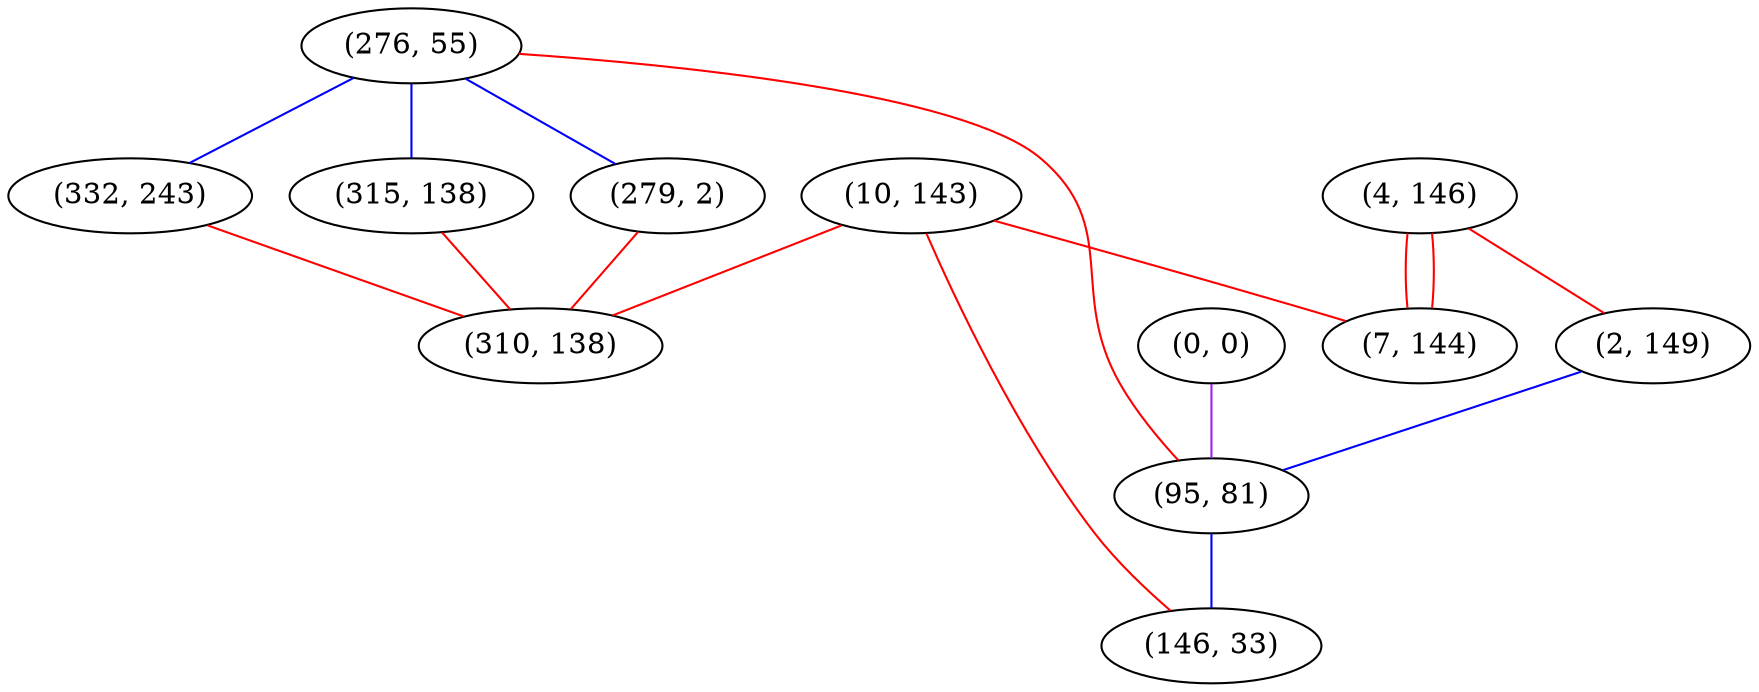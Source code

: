 graph "" {
"(276, 55)";
"(0, 0)";
"(4, 146)";
"(2, 149)";
"(332, 243)";
"(95, 81)";
"(10, 143)";
"(315, 138)";
"(7, 144)";
"(279, 2)";
"(310, 138)";
"(146, 33)";
"(276, 55)" -- "(315, 138)"  [color=blue, key=0, weight=3];
"(276, 55)" -- "(332, 243)"  [color=blue, key=0, weight=3];
"(276, 55)" -- "(279, 2)"  [color=blue, key=0, weight=3];
"(276, 55)" -- "(95, 81)"  [color=red, key=0, weight=1];
"(0, 0)" -- "(95, 81)"  [color=purple, key=0, weight=4];
"(4, 146)" -- "(2, 149)"  [color=red, key=0, weight=1];
"(4, 146)" -- "(7, 144)"  [color=red, key=0, weight=1];
"(4, 146)" -- "(7, 144)"  [color=red, key=1, weight=1];
"(2, 149)" -- "(95, 81)"  [color=blue, key=0, weight=3];
"(332, 243)" -- "(310, 138)"  [color=red, key=0, weight=1];
"(95, 81)" -- "(146, 33)"  [color=blue, key=0, weight=3];
"(10, 143)" -- "(310, 138)"  [color=red, key=0, weight=1];
"(10, 143)" -- "(7, 144)"  [color=red, key=0, weight=1];
"(10, 143)" -- "(146, 33)"  [color=red, key=0, weight=1];
"(315, 138)" -- "(310, 138)"  [color=red, key=0, weight=1];
"(279, 2)" -- "(310, 138)"  [color=red, key=0, weight=1];
}
